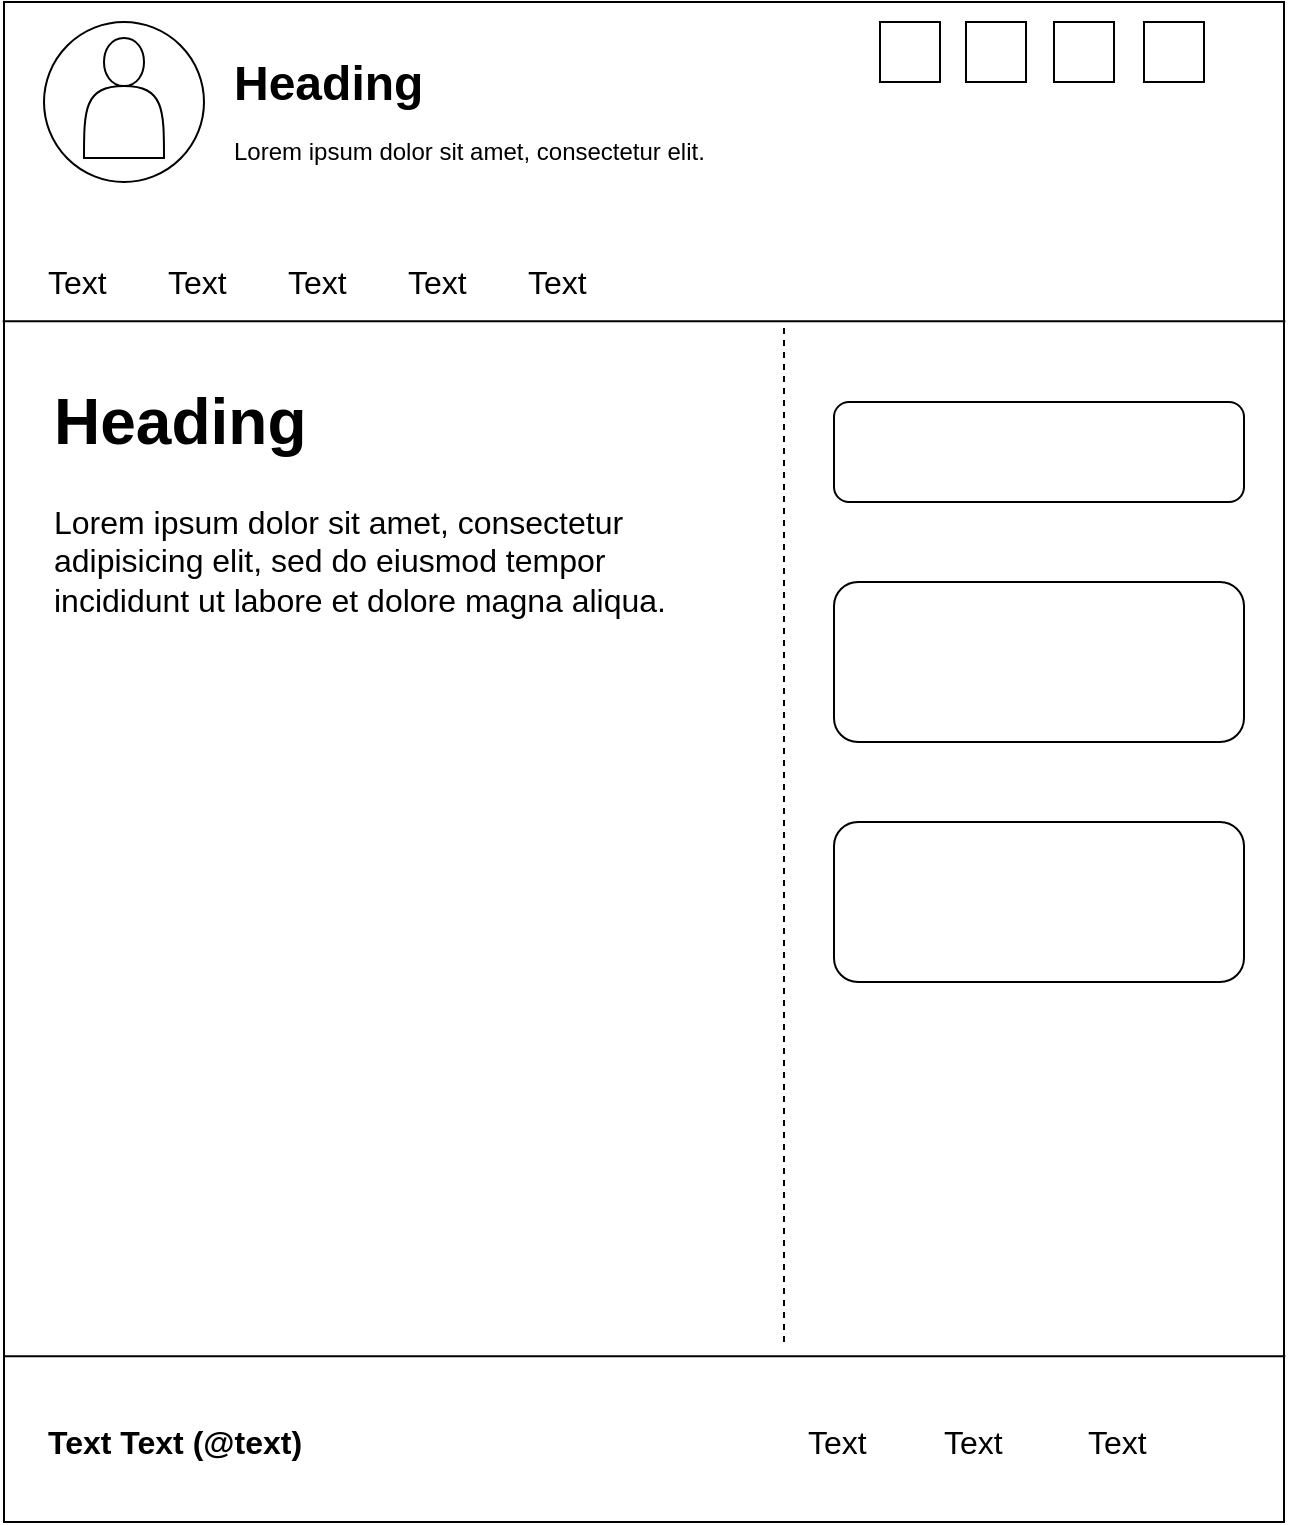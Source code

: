 <mxfile version="13.1.3">
    <diagram id="6hGFLwfOUW9BJ-s0fimq" name="Page-1">
        <mxGraphModel dx="917" dy="823" grid="1" gridSize="10" guides="1" tooltips="1" connect="1" arrows="1" fold="1" page="1" pageScale="1" pageWidth="827" pageHeight="1169" math="0" shadow="0">
            <root>
                <mxCell id="0"/>
                <mxCell id="1" parent="0"/>
                <mxCell id="2" value="" style="rounded=0;whiteSpace=wrap;html=1;" vertex="1" parent="1">
                    <mxGeometry x="80" y="40" width="640" height="760" as="geometry"/>
                </mxCell>
                <mxCell id="3" value="" style="ellipse;whiteSpace=wrap;html=1;aspect=fixed;" vertex="1" parent="1">
                    <mxGeometry x="100" y="50" width="80" height="80" as="geometry"/>
                </mxCell>
                <mxCell id="4" value="&lt;h1 style=&quot;line-height: 100%&quot;&gt;Heading&lt;/h1&gt;&lt;p style=&quot;line-height: 100%&quot;&gt;Lorem ipsum dolor sit amet, consectetur elit.&lt;/p&gt;" style="text;html=1;strokeColor=none;fillColor=none;spacing=5;spacingTop=-20;whiteSpace=wrap;overflow=hidden;rounded=0;" vertex="1" parent="1">
                    <mxGeometry x="190" y="63" width="260" height="67" as="geometry"/>
                </mxCell>
                <mxCell id="5" value="" style="whiteSpace=wrap;html=1;aspect=fixed;" vertex="1" parent="1">
                    <mxGeometry x="518" y="50" width="30" height="30" as="geometry"/>
                </mxCell>
                <mxCell id="6" value="" style="whiteSpace=wrap;html=1;aspect=fixed;" vertex="1" parent="1">
                    <mxGeometry x="561" y="50" width="30" height="30" as="geometry"/>
                </mxCell>
                <mxCell id="7" value="" style="whiteSpace=wrap;html=1;aspect=fixed;" vertex="1" parent="1">
                    <mxGeometry x="605" y="50" width="30" height="30" as="geometry"/>
                </mxCell>
                <mxCell id="8" value="" style="whiteSpace=wrap;html=1;aspect=fixed;" vertex="1" parent="1">
                    <mxGeometry x="650" y="50" width="30" height="30" as="geometry"/>
                </mxCell>
                <mxCell id="10" value="" style="endArrow=none;html=1;exitX=-0.001;exitY=0.21;exitDx=0;exitDy=0;entryX=1.001;entryY=0.21;entryDx=0;entryDy=0;exitPerimeter=0;entryPerimeter=0;" edge="1" parent="1" source="2" target="2">
                    <mxGeometry width="50" height="50" relative="1" as="geometry">
                        <mxPoint x="380" y="440" as="sourcePoint"/>
                        <mxPoint x="430" y="390" as="targetPoint"/>
                    </mxGeometry>
                </mxCell>
                <mxCell id="11" value="Text" style="text;html=1;strokeColor=none;fillColor=none;align=left;verticalAlign=middle;whiteSpace=wrap;rounded=0;fontSize=16;" vertex="1" parent="1">
                    <mxGeometry x="100" y="170" width="60" height="20" as="geometry"/>
                </mxCell>
                <mxCell id="12" value="Text" style="text;html=1;strokeColor=none;fillColor=none;align=left;verticalAlign=middle;whiteSpace=wrap;rounded=0;fontSize=16;" vertex="1" parent="1">
                    <mxGeometry x="160" y="170" width="60" height="20" as="geometry"/>
                </mxCell>
                <mxCell id="13" value="Text" style="text;html=1;strokeColor=none;fillColor=none;align=left;verticalAlign=middle;whiteSpace=wrap;rounded=0;fontSize=16;" vertex="1" parent="1">
                    <mxGeometry x="220" y="170" width="60" height="20" as="geometry"/>
                </mxCell>
                <mxCell id="14" value="Text" style="text;html=1;strokeColor=none;fillColor=none;align=left;verticalAlign=middle;whiteSpace=wrap;rounded=0;fontSize=16;" vertex="1" parent="1">
                    <mxGeometry x="280" y="170" width="60" height="20" as="geometry"/>
                </mxCell>
                <mxCell id="15" value="Text" style="text;html=1;strokeColor=none;fillColor=none;align=left;verticalAlign=middle;whiteSpace=wrap;rounded=0;fontSize=16;" vertex="1" parent="1">
                    <mxGeometry x="340" y="170" width="60" height="20" as="geometry"/>
                </mxCell>
                <mxCell id="21" value="" style="endArrow=none;html=1;fontSize=16;entryX=1.001;entryY=0.891;entryDx=0;entryDy=0;entryPerimeter=0;exitX=-0.003;exitY=0.891;exitDx=0;exitDy=0;exitPerimeter=0;" edge="1" parent="1">
                    <mxGeometry width="50" height="50" relative="1" as="geometry">
                        <mxPoint x="80.08" y="717.16" as="sourcePoint"/>
                        <mxPoint x="720.64" y="717.16" as="targetPoint"/>
                    </mxGeometry>
                </mxCell>
                <mxCell id="22" value="Text Text (@text)" style="text;html=1;strokeColor=none;fillColor=none;align=left;verticalAlign=middle;whiteSpace=wrap;rounded=0;fontSize=16;fontStyle=1" vertex="1" parent="1">
                    <mxGeometry x="100" y="750" width="150" height="20" as="geometry"/>
                </mxCell>
                <mxCell id="23" value="Text" style="text;html=1;strokeColor=none;fillColor=none;align=left;verticalAlign=middle;whiteSpace=wrap;rounded=0;fontSize=16;" vertex="1" parent="1">
                    <mxGeometry x="480" y="750" width="60" height="20" as="geometry"/>
                </mxCell>
                <mxCell id="24" value="Text" style="text;html=1;strokeColor=none;fillColor=none;align=left;verticalAlign=middle;whiteSpace=wrap;rounded=0;fontSize=16;" vertex="1" parent="1">
                    <mxGeometry x="548" y="750" width="60" height="20" as="geometry"/>
                </mxCell>
                <mxCell id="25" value="Text" style="text;html=1;strokeColor=none;fillColor=none;align=left;verticalAlign=middle;whiteSpace=wrap;rounded=0;fontSize=16;" vertex="1" parent="1">
                    <mxGeometry x="620" y="750" width="60" height="20" as="geometry"/>
                </mxCell>
                <mxCell id="28" value="" style="endArrow=none;dashed=1;html=1;fontSize=16;" edge="1" parent="1">
                    <mxGeometry width="50" height="50" relative="1" as="geometry">
                        <mxPoint x="470" y="710" as="sourcePoint"/>
                        <mxPoint x="470" y="200" as="targetPoint"/>
                    </mxGeometry>
                </mxCell>
                <mxCell id="29" value="" style="rounded=1;whiteSpace=wrap;html=1;fontSize=16;align=left;" vertex="1" parent="1">
                    <mxGeometry x="495" y="240" width="205" height="50" as="geometry"/>
                </mxCell>
                <mxCell id="30" value="" style="rounded=1;whiteSpace=wrap;html=1;fontSize=16;align=left;" vertex="1" parent="1">
                    <mxGeometry x="495" y="330" width="205" height="80" as="geometry"/>
                </mxCell>
                <mxCell id="31" value="" style="rounded=1;whiteSpace=wrap;html=1;fontSize=16;align=left;" vertex="1" parent="1">
                    <mxGeometry x="495" y="450" width="205" height="80" as="geometry"/>
                </mxCell>
                <mxCell id="32" value="&lt;h1&gt;Heading&lt;/h1&gt;&lt;p&gt;Lorem ipsum dolor sit amet, consectetur adipisicing elit, sed do eiusmod tempor incididunt ut labore et dolore magna aliqua.&lt;/p&gt;" style="text;html=1;strokeColor=none;fillColor=none;spacing=5;spacingTop=-20;whiteSpace=wrap;overflow=hidden;rounded=0;fontSize=16;align=left;" vertex="1" parent="1">
                    <mxGeometry x="100" y="220" width="325" height="150" as="geometry"/>
                </mxCell>
                <mxCell id="33" value="" style="shape=actor;whiteSpace=wrap;html=1;fontSize=16;align=left;" vertex="1" parent="1">
                    <mxGeometry x="120" y="58" width="40" height="60" as="geometry"/>
                </mxCell>
            </root>
        </mxGraphModel>
    </diagram>
</mxfile>